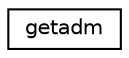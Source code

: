 digraph "Graphical Class Hierarchy"
{
  edge [fontname="Helvetica",fontsize="10",labelfontname="Helvetica",labelfontsize="10"];
  node [fontname="Helvetica",fontsize="10",shape=record];
  rankdir="LR";
  Node1 [label="getadm",height=0.2,width=0.4,color="black", fillcolor="white", style="filled",URL="$structgetadm.html"];
}
